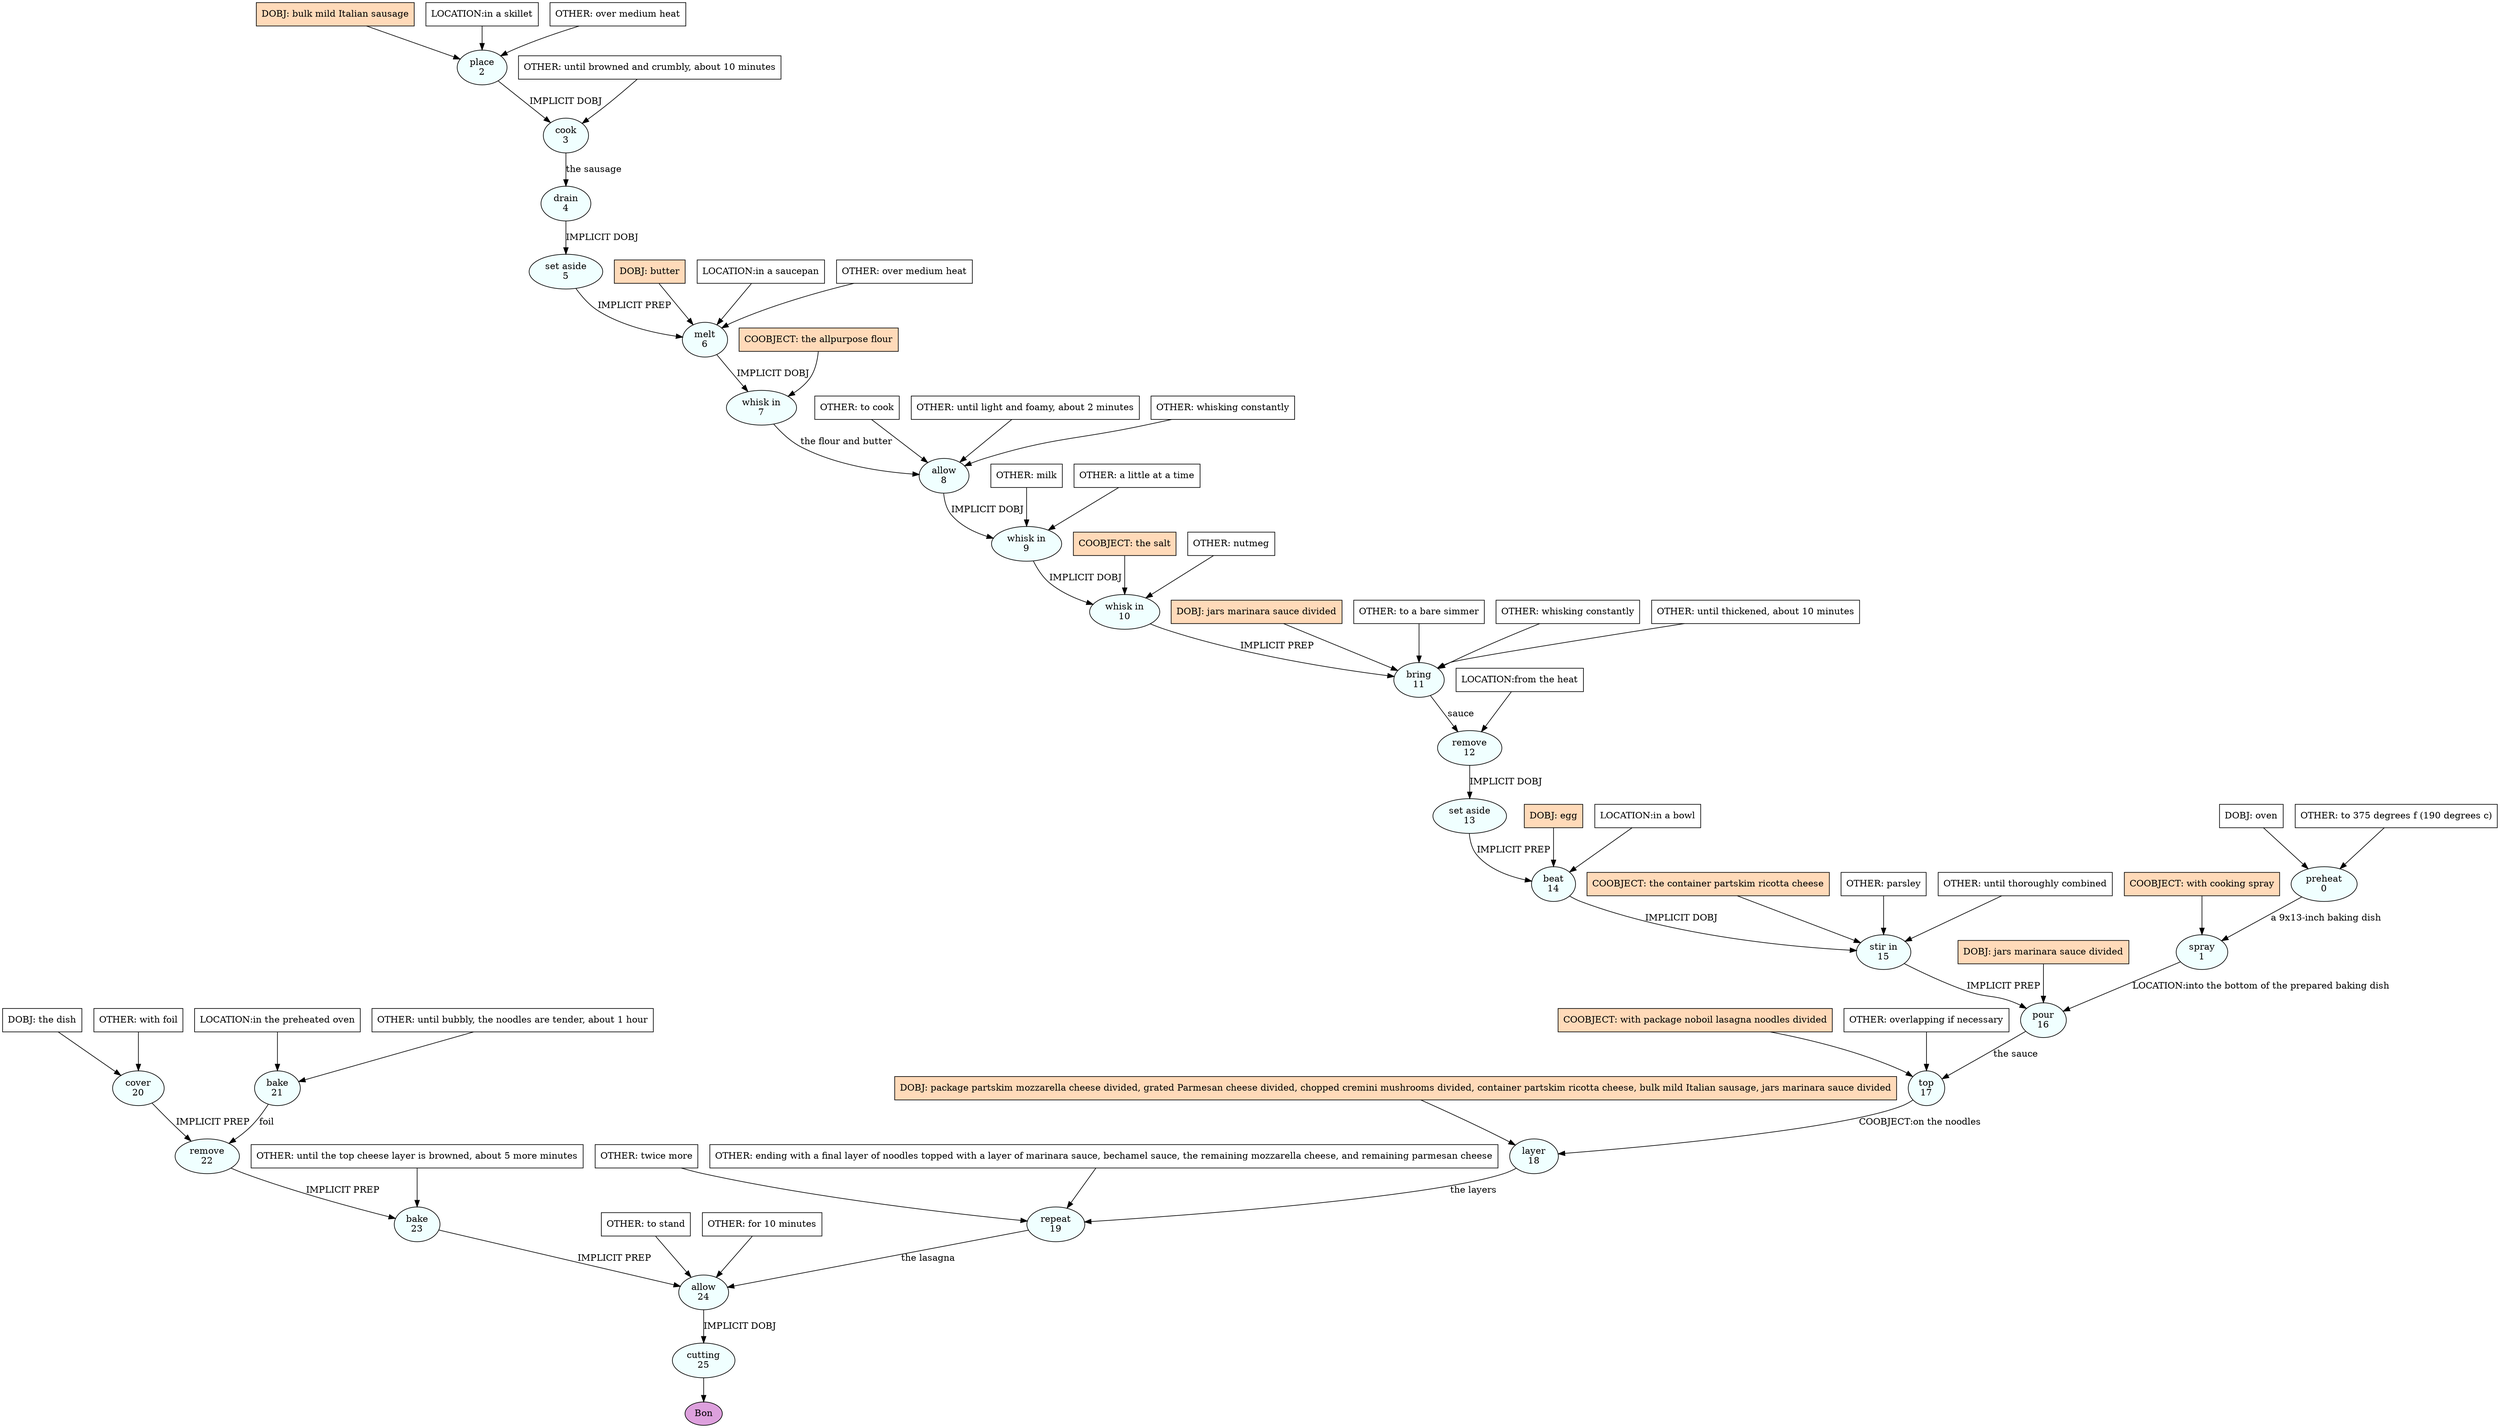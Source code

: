 digraph recipe {
E0[label="preheat
0", shape=oval, style=filled, fillcolor=azure]
E1[label="spray
1", shape=oval, style=filled, fillcolor=azure]
E2[label="place
2", shape=oval, style=filled, fillcolor=azure]
E3[label="cook
3", shape=oval, style=filled, fillcolor=azure]
E4[label="drain
4", shape=oval, style=filled, fillcolor=azure]
E5[label="set aside
5", shape=oval, style=filled, fillcolor=azure]
E6[label="melt
6", shape=oval, style=filled, fillcolor=azure]
E7[label="whisk in
7", shape=oval, style=filled, fillcolor=azure]
E8[label="allow
8", shape=oval, style=filled, fillcolor=azure]
E9[label="whisk in
9", shape=oval, style=filled, fillcolor=azure]
E10[label="whisk in
10", shape=oval, style=filled, fillcolor=azure]
E11[label="bring
11", shape=oval, style=filled, fillcolor=azure]
E12[label="remove
12", shape=oval, style=filled, fillcolor=azure]
E13[label="set aside
13", shape=oval, style=filled, fillcolor=azure]
E14[label="beat
14", shape=oval, style=filled, fillcolor=azure]
E15[label="stir in
15", shape=oval, style=filled, fillcolor=azure]
E16[label="pour
16", shape=oval, style=filled, fillcolor=azure]
E17[label="top
17", shape=oval, style=filled, fillcolor=azure]
E18[label="layer
18", shape=oval, style=filled, fillcolor=azure]
E19[label="repeat
19", shape=oval, style=filled, fillcolor=azure]
E20[label="cover
20", shape=oval, style=filled, fillcolor=azure]
E21[label="bake
21", shape=oval, style=filled, fillcolor=azure]
E22[label="remove
22", shape=oval, style=filled, fillcolor=azure]
E23[label="bake
23", shape=oval, style=filled, fillcolor=azure]
E24[label="allow
24", shape=oval, style=filled, fillcolor=azure]
E25[label="cutting
25", shape=oval, style=filled, fillcolor=azure]
P21_0[label="LOCATION:in the preheated oven", shape=box, style=filled, fillcolor=white]
P21_0 -> E21
O21_0[label="OTHER: until bubbly, the noodles are tender, about 1 hour", shape=box, style=filled, fillcolor=white]
O21_0 -> E21
D20[label="DOBJ: the dish", shape=box, style=filled, fillcolor=white]
D20 -> E20
O20_0[label="OTHER: with foil", shape=box, style=filled, fillcolor=white]
O20_0 -> E20
D0[label="DOBJ: oven", shape=box, style=filled, fillcolor=white]
D0 -> E0
O0_0[label="OTHER: to 375 degrees f (190 degrees c)", shape=box, style=filled, fillcolor=white]
O0_0 -> E0
D2[label="DOBJ: bulk mild Italian sausage", shape=box, style=filled, fillcolor=peachpuff]
D2 -> E2
P2_0[label="LOCATION:in a skillet", shape=box, style=filled, fillcolor=white]
P2_0 -> E2
O2_0[label="OTHER: over medium heat", shape=box, style=filled, fillcolor=white]
O2_0 -> E2
E0 -> E1 [label="a 9x13-inch baking dish"]
P1_0_ing[label="COOBJECT: with cooking spray", shape=box, style=filled, fillcolor=peachpuff]
P1_0_ing -> E1
E2 -> E3 [label="IMPLICIT DOBJ"]
O3_0_0[label="OTHER: until browned and crumbly, about 10 minutes", shape=box, style=filled, fillcolor=white]
O3_0_0 -> E3
E3 -> E4 [label="the sausage"]
E4 -> E5 [label="IMPLICIT DOBJ"]
D6_ing[label="DOBJ: butter", shape=box, style=filled, fillcolor=peachpuff]
D6_ing -> E6
E5 -> E6 [label="IMPLICIT PREP"]
P6_1_0[label="LOCATION:in a saucepan", shape=box, style=filled, fillcolor=white]
P6_1_0 -> E6
O6_0_0[label="OTHER: over medium heat", shape=box, style=filled, fillcolor=white]
O6_0_0 -> E6
E6 -> E7 [label="IMPLICIT DOBJ"]
P7_0_ing[label="COOBJECT: the allpurpose flour", shape=box, style=filled, fillcolor=peachpuff]
P7_0_ing -> E7
E7 -> E8 [label="the flour and butter"]
O8_0_0[label="OTHER: to cook", shape=box, style=filled, fillcolor=white]
O8_0_0 -> E8
O8_1_0[label="OTHER: until light and foamy, about 2 minutes", shape=box, style=filled, fillcolor=white]
O8_1_0 -> E8
O8_2_0[label="OTHER: whisking constantly", shape=box, style=filled, fillcolor=white]
O8_2_0 -> E8
E8 -> E9 [label="IMPLICIT DOBJ"]
O9_0_0[label="OTHER: milk", shape=box, style=filled, fillcolor=white]
O9_0_0 -> E9
O9_1_0[label="OTHER: a little at a time", shape=box, style=filled, fillcolor=white]
O9_1_0 -> E9
E9 -> E10 [label="IMPLICIT DOBJ"]
P10_0_ing[label="COOBJECT: the salt", shape=box, style=filled, fillcolor=peachpuff]
P10_0_ing -> E10
O10_0_0[label="OTHER: nutmeg", shape=box, style=filled, fillcolor=white]
O10_0_0 -> E10
D11_ing[label="DOBJ: jars marinara sauce divided", shape=box, style=filled, fillcolor=peachpuff]
D11_ing -> E11
E10 -> E11 [label="IMPLICIT PREP"]
O11_0_0[label="OTHER: to a bare simmer", shape=box, style=filled, fillcolor=white]
O11_0_0 -> E11
O11_1_0[label="OTHER: whisking constantly", shape=box, style=filled, fillcolor=white]
O11_1_0 -> E11
O11_2_0[label="OTHER: until thickened, about 10 minutes", shape=box, style=filled, fillcolor=white]
O11_2_0 -> E11
E11 -> E12 [label="sauce"]
P12_0_0[label="LOCATION:from the heat", shape=box, style=filled, fillcolor=white]
P12_0_0 -> E12
E12 -> E13 [label="IMPLICIT DOBJ"]
D14_ing[label="DOBJ: egg", shape=box, style=filled, fillcolor=peachpuff]
D14_ing -> E14
E13 -> E14 [label="IMPLICIT PREP"]
P14_1_0[label="LOCATION:in a bowl", shape=box, style=filled, fillcolor=white]
P14_1_0 -> E14
E14 -> E15 [label="IMPLICIT DOBJ"]
P15_0_ing[label="COOBJECT: the container partskim ricotta cheese", shape=box, style=filled, fillcolor=peachpuff]
P15_0_ing -> E15
O15_0_0[label="OTHER: parsley", shape=box, style=filled, fillcolor=white]
O15_0_0 -> E15
O15_1_0[label="OTHER: until thoroughly combined", shape=box, style=filled, fillcolor=white]
O15_1_0 -> E15
D16_ing[label="DOBJ: jars marinara sauce divided", shape=box, style=filled, fillcolor=peachpuff]
D16_ing -> E16
E15 -> E16 [label="IMPLICIT PREP"]
E1 -> E16 [label="LOCATION:into the bottom of the prepared baking dish"]
E16 -> E17 [label="the sauce"]
P17_0_ing[label="COOBJECT: with package noboil lasagna noodles divided", shape=box, style=filled, fillcolor=peachpuff]
P17_0_ing -> E17
O17_0_0[label="OTHER: overlapping if necessary", shape=box, style=filled, fillcolor=white]
O17_0_0 -> E17
D18_ing[label="DOBJ: package partskim mozzarella cheese divided, grated Parmesan cheese divided, chopped cremini mushrooms divided, container partskim ricotta cheese, bulk mild Italian sausage, jars marinara sauce divided", shape=box, style=filled, fillcolor=peachpuff]
D18_ing -> E18
E17 -> E18 [label="COOBJECT:on the noodles"]
E18 -> E19 [label="the layers"]
O19_0_0[label="OTHER: twice more", shape=box, style=filled, fillcolor=white]
O19_0_0 -> E19
O19_1_0[label="OTHER: ending with a final layer of noodles topped with a layer of marinara sauce, bechamel sauce, the remaining mozzarella cheese, and remaining parmesan cheese", shape=box, style=filled, fillcolor=white]
O19_1_0 -> E19
E21 -> E22 [label="foil"]
E20 -> E22 [label="IMPLICIT PREP"]
E22 -> E23 [label="IMPLICIT PREP"]
O23_0_0[label="OTHER: until the top cheese layer is browned, about 5 more minutes", shape=box, style=filled, fillcolor=white]
O23_0_0 -> E23
E19 -> E24 [label="the lasagna"]
E23 -> E24 [label="IMPLICIT PREP"]
O24_0_0[label="OTHER: to stand", shape=box, style=filled, fillcolor=white]
O24_0_0 -> E24
O24_1_0[label="OTHER: for 10 minutes", shape=box, style=filled, fillcolor=white]
O24_1_0 -> E24
E24 -> E25 [label="IMPLICIT DOBJ"]
EOR[label="Bon", shape=oval, style=filled, fillcolor=plum]
E25 -> EOR
}
